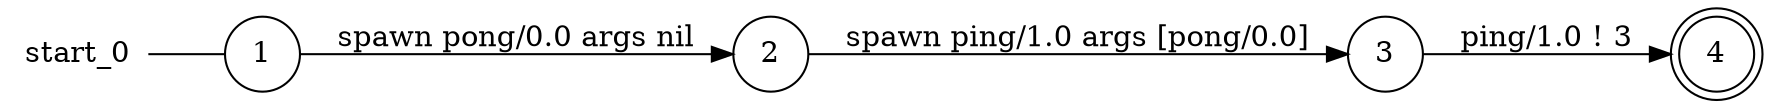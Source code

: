 digraph start_0 {
	rankdir="LR";
	n_0 [label="start_0", shape="plaintext"];
	n_1 [id="1", shape=circle, label="1"];
	n_0 -> n_1 [arrowhead=none];
	n_2 [id="4", shape=circle, label="3"];
	n_3 [id="3", shape=doublecircle, label="4"];
	n_4 [id="2", shape=circle, label="2"];

	n_1 -> n_4 [id="[$e|2]", label="spawn pong/0.0 args nil"];
	n_4 -> n_2 [id="[$e|0]", label="spawn ping/1.0 args [pong/0.0]"];
	n_2 -> n_3 [id="[$e|1]", label="ping/1.0 ! 3"];
}
